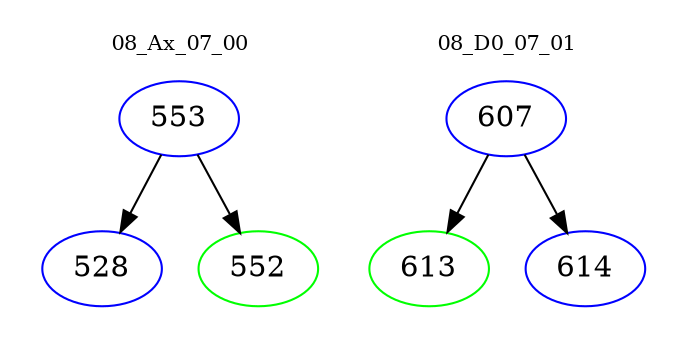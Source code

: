 digraph{
subgraph cluster_0 {
color = white
label = "08_Ax_07_00";
fontsize=10;
T0_553 [label="553", color="blue"]
T0_553 -> T0_528 [color="black"]
T0_528 [label="528", color="blue"]
T0_553 -> T0_552 [color="black"]
T0_552 [label="552", color="green"]
}
subgraph cluster_1 {
color = white
label = "08_D0_07_01";
fontsize=10;
T1_607 [label="607", color="blue"]
T1_607 -> T1_613 [color="black"]
T1_613 [label="613", color="green"]
T1_607 -> T1_614 [color="black"]
T1_614 [label="614", color="blue"]
}
}
